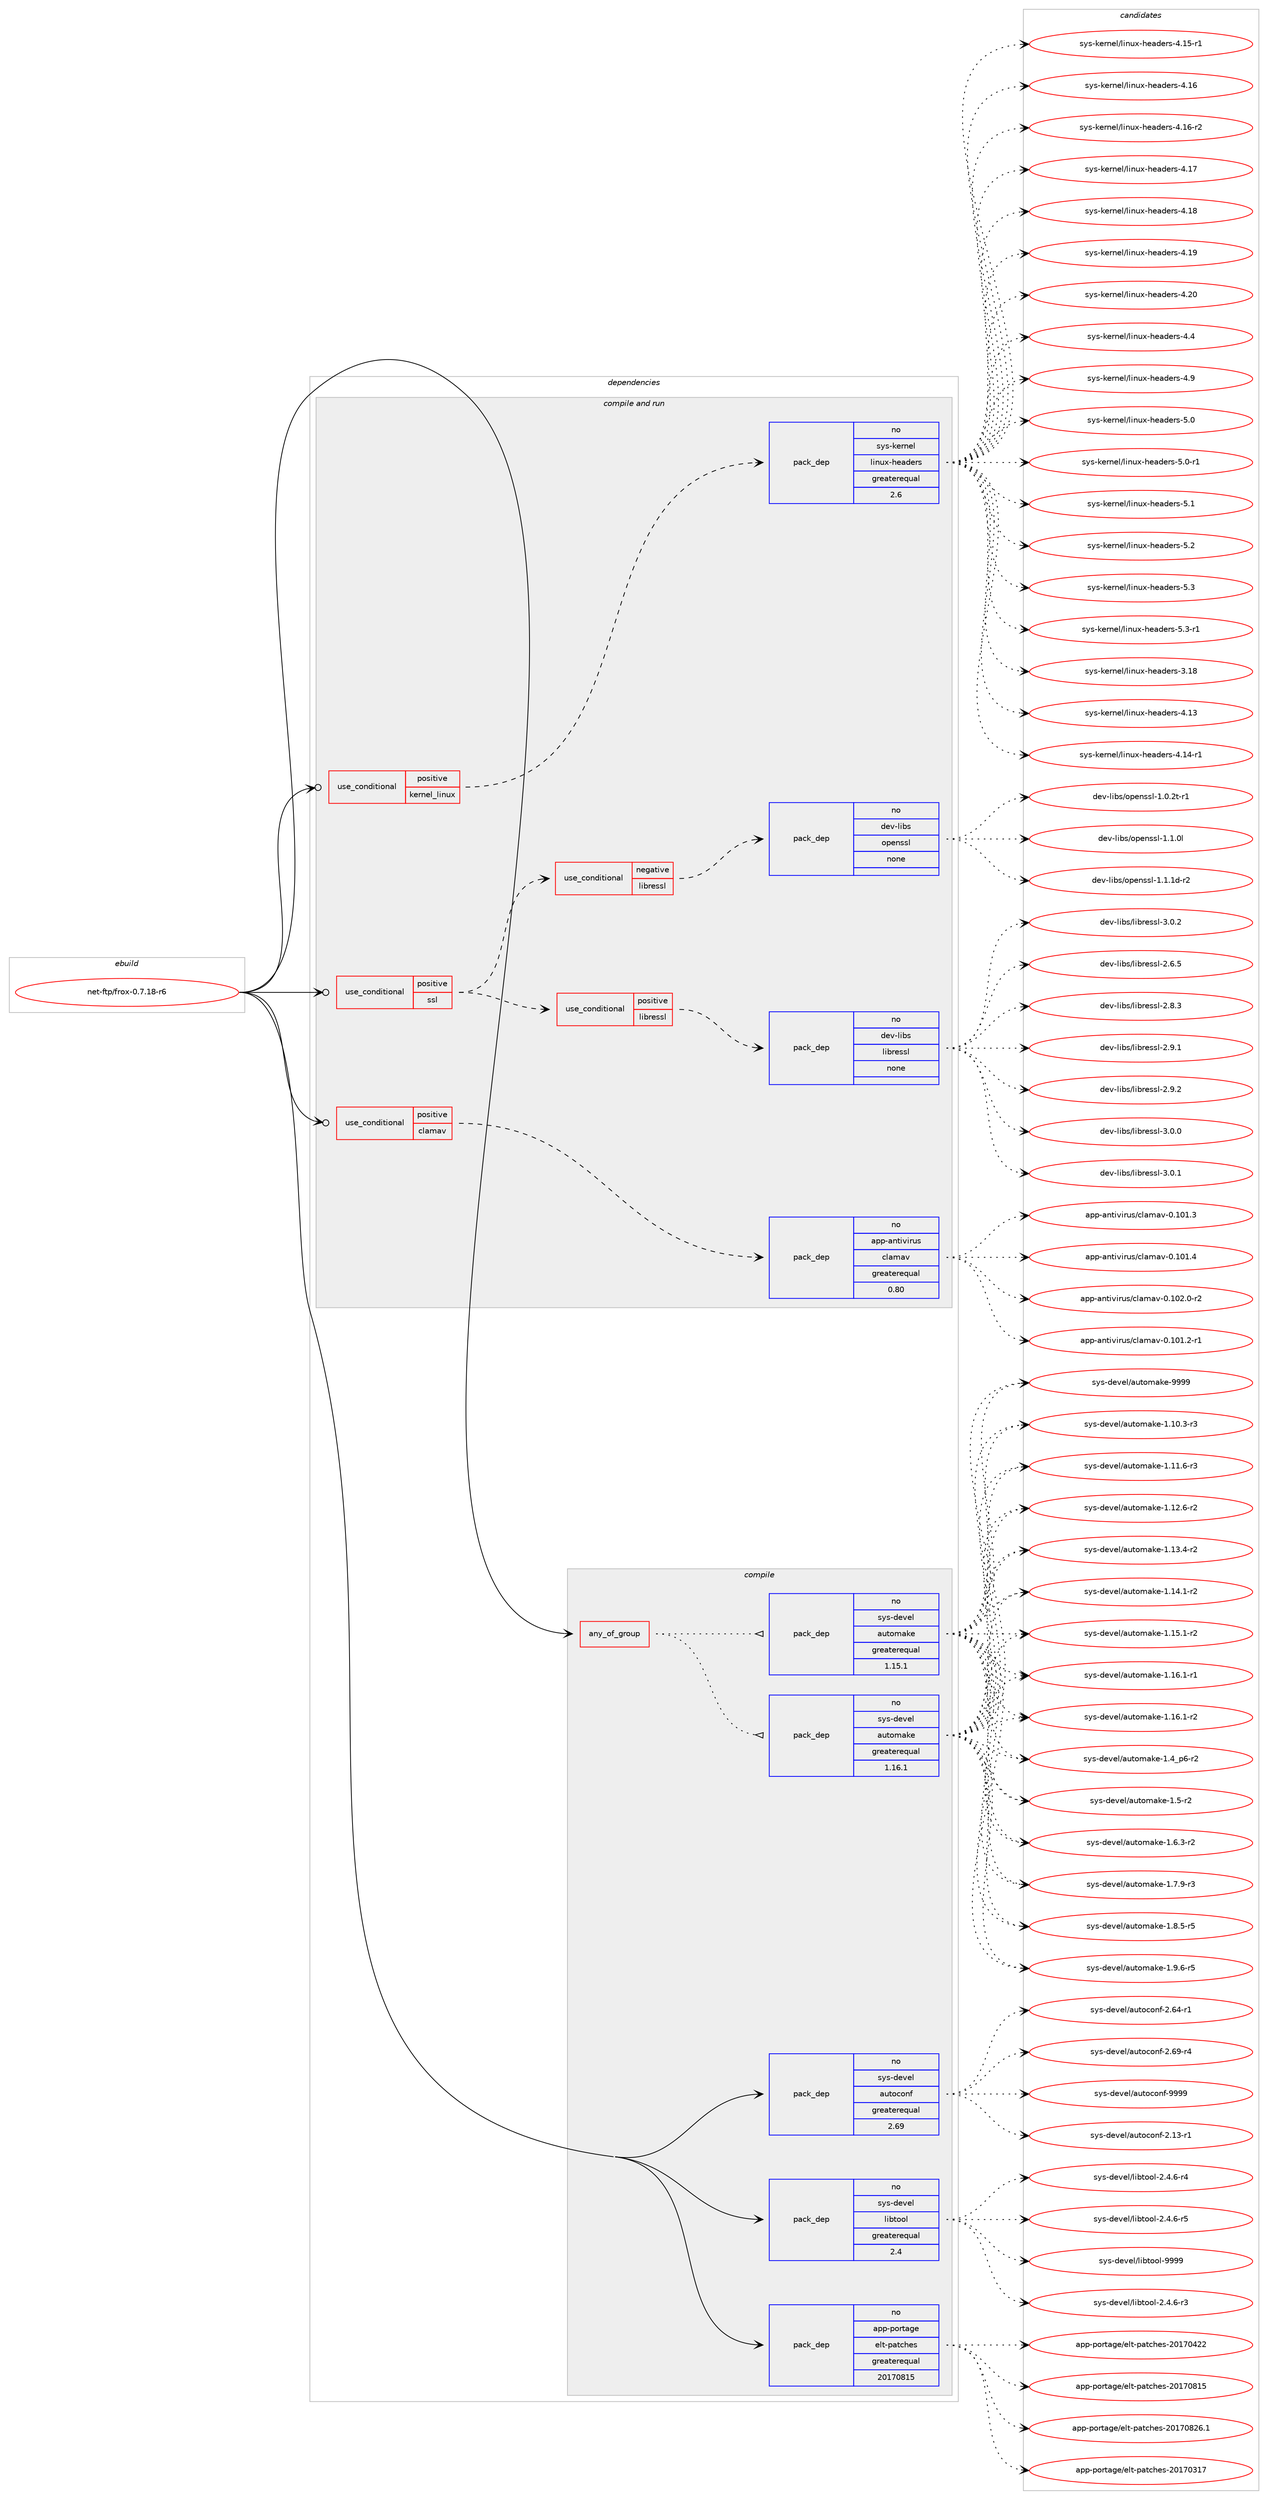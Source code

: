 digraph prolog {

# *************
# Graph options
# *************

newrank=true;
concentrate=true;
compound=true;
graph [rankdir=LR,fontname=Helvetica,fontsize=10,ranksep=1.5];#, ranksep=2.5, nodesep=0.2];
edge  [arrowhead=vee];
node  [fontname=Helvetica,fontsize=10];

# **********
# The ebuild
# **********

subgraph cluster_leftcol {
color=gray;
rank=same;
label=<<i>ebuild</i>>;
id [label="net-ftp/frox-0.7.18-r6", color=red, width=4, href="../net-ftp/frox-0.7.18-r6.svg"];
}

# ****************
# The dependencies
# ****************

subgraph cluster_midcol {
color=gray;
label=<<i>dependencies</i>>;
subgraph cluster_compile {
fillcolor="#eeeeee";
style=filled;
label=<<i>compile</i>>;
subgraph any13922 {
dependency821267 [label=<<TABLE BORDER="0" CELLBORDER="1" CELLSPACING="0" CELLPADDING="4"><TR><TD CELLPADDING="10">any_of_group</TD></TR></TABLE>>, shape=none, color=red];subgraph pack606830 {
dependency821268 [label=<<TABLE BORDER="0" CELLBORDER="1" CELLSPACING="0" CELLPADDING="4" WIDTH="220"><TR><TD ROWSPAN="6" CELLPADDING="30">pack_dep</TD></TR><TR><TD WIDTH="110">no</TD></TR><TR><TD>sys-devel</TD></TR><TR><TD>automake</TD></TR><TR><TD>greaterequal</TD></TR><TR><TD>1.16.1</TD></TR></TABLE>>, shape=none, color=blue];
}
dependency821267:e -> dependency821268:w [weight=20,style="dotted",arrowhead="oinv"];
subgraph pack606831 {
dependency821269 [label=<<TABLE BORDER="0" CELLBORDER="1" CELLSPACING="0" CELLPADDING="4" WIDTH="220"><TR><TD ROWSPAN="6" CELLPADDING="30">pack_dep</TD></TR><TR><TD WIDTH="110">no</TD></TR><TR><TD>sys-devel</TD></TR><TR><TD>automake</TD></TR><TR><TD>greaterequal</TD></TR><TR><TD>1.15.1</TD></TR></TABLE>>, shape=none, color=blue];
}
dependency821267:e -> dependency821269:w [weight=20,style="dotted",arrowhead="oinv"];
}
id:e -> dependency821267:w [weight=20,style="solid",arrowhead="vee"];
subgraph pack606832 {
dependency821270 [label=<<TABLE BORDER="0" CELLBORDER="1" CELLSPACING="0" CELLPADDING="4" WIDTH="220"><TR><TD ROWSPAN="6" CELLPADDING="30">pack_dep</TD></TR><TR><TD WIDTH="110">no</TD></TR><TR><TD>app-portage</TD></TR><TR><TD>elt-patches</TD></TR><TR><TD>greaterequal</TD></TR><TR><TD>20170815</TD></TR></TABLE>>, shape=none, color=blue];
}
id:e -> dependency821270:w [weight=20,style="solid",arrowhead="vee"];
subgraph pack606833 {
dependency821271 [label=<<TABLE BORDER="0" CELLBORDER="1" CELLSPACING="0" CELLPADDING="4" WIDTH="220"><TR><TD ROWSPAN="6" CELLPADDING="30">pack_dep</TD></TR><TR><TD WIDTH="110">no</TD></TR><TR><TD>sys-devel</TD></TR><TR><TD>autoconf</TD></TR><TR><TD>greaterequal</TD></TR><TR><TD>2.69</TD></TR></TABLE>>, shape=none, color=blue];
}
id:e -> dependency821271:w [weight=20,style="solid",arrowhead="vee"];
subgraph pack606834 {
dependency821272 [label=<<TABLE BORDER="0" CELLBORDER="1" CELLSPACING="0" CELLPADDING="4" WIDTH="220"><TR><TD ROWSPAN="6" CELLPADDING="30">pack_dep</TD></TR><TR><TD WIDTH="110">no</TD></TR><TR><TD>sys-devel</TD></TR><TR><TD>libtool</TD></TR><TR><TD>greaterequal</TD></TR><TR><TD>2.4</TD></TR></TABLE>>, shape=none, color=blue];
}
id:e -> dependency821272:w [weight=20,style="solid",arrowhead="vee"];
}
subgraph cluster_compileandrun {
fillcolor="#eeeeee";
style=filled;
label=<<i>compile and run</i>>;
subgraph cond200064 {
dependency821273 [label=<<TABLE BORDER="0" CELLBORDER="1" CELLSPACING="0" CELLPADDING="4"><TR><TD ROWSPAN="3" CELLPADDING="10">use_conditional</TD></TR><TR><TD>positive</TD></TR><TR><TD>clamav</TD></TR></TABLE>>, shape=none, color=red];
subgraph pack606835 {
dependency821274 [label=<<TABLE BORDER="0" CELLBORDER="1" CELLSPACING="0" CELLPADDING="4" WIDTH="220"><TR><TD ROWSPAN="6" CELLPADDING="30">pack_dep</TD></TR><TR><TD WIDTH="110">no</TD></TR><TR><TD>app-antivirus</TD></TR><TR><TD>clamav</TD></TR><TR><TD>greaterequal</TD></TR><TR><TD>0.80</TD></TR></TABLE>>, shape=none, color=blue];
}
dependency821273:e -> dependency821274:w [weight=20,style="dashed",arrowhead="vee"];
}
id:e -> dependency821273:w [weight=20,style="solid",arrowhead="odotvee"];
subgraph cond200065 {
dependency821275 [label=<<TABLE BORDER="0" CELLBORDER="1" CELLSPACING="0" CELLPADDING="4"><TR><TD ROWSPAN="3" CELLPADDING="10">use_conditional</TD></TR><TR><TD>positive</TD></TR><TR><TD>kernel_linux</TD></TR></TABLE>>, shape=none, color=red];
subgraph pack606836 {
dependency821276 [label=<<TABLE BORDER="0" CELLBORDER="1" CELLSPACING="0" CELLPADDING="4" WIDTH="220"><TR><TD ROWSPAN="6" CELLPADDING="30">pack_dep</TD></TR><TR><TD WIDTH="110">no</TD></TR><TR><TD>sys-kernel</TD></TR><TR><TD>linux-headers</TD></TR><TR><TD>greaterequal</TD></TR><TR><TD>2.6</TD></TR></TABLE>>, shape=none, color=blue];
}
dependency821275:e -> dependency821276:w [weight=20,style="dashed",arrowhead="vee"];
}
id:e -> dependency821275:w [weight=20,style="solid",arrowhead="odotvee"];
subgraph cond200066 {
dependency821277 [label=<<TABLE BORDER="0" CELLBORDER="1" CELLSPACING="0" CELLPADDING="4"><TR><TD ROWSPAN="3" CELLPADDING="10">use_conditional</TD></TR><TR><TD>positive</TD></TR><TR><TD>ssl</TD></TR></TABLE>>, shape=none, color=red];
subgraph cond200067 {
dependency821278 [label=<<TABLE BORDER="0" CELLBORDER="1" CELLSPACING="0" CELLPADDING="4"><TR><TD ROWSPAN="3" CELLPADDING="10">use_conditional</TD></TR><TR><TD>negative</TD></TR><TR><TD>libressl</TD></TR></TABLE>>, shape=none, color=red];
subgraph pack606837 {
dependency821279 [label=<<TABLE BORDER="0" CELLBORDER="1" CELLSPACING="0" CELLPADDING="4" WIDTH="220"><TR><TD ROWSPAN="6" CELLPADDING="30">pack_dep</TD></TR><TR><TD WIDTH="110">no</TD></TR><TR><TD>dev-libs</TD></TR><TR><TD>openssl</TD></TR><TR><TD>none</TD></TR><TR><TD></TD></TR></TABLE>>, shape=none, color=blue];
}
dependency821278:e -> dependency821279:w [weight=20,style="dashed",arrowhead="vee"];
}
dependency821277:e -> dependency821278:w [weight=20,style="dashed",arrowhead="vee"];
subgraph cond200068 {
dependency821280 [label=<<TABLE BORDER="0" CELLBORDER="1" CELLSPACING="0" CELLPADDING="4"><TR><TD ROWSPAN="3" CELLPADDING="10">use_conditional</TD></TR><TR><TD>positive</TD></TR><TR><TD>libressl</TD></TR></TABLE>>, shape=none, color=red];
subgraph pack606838 {
dependency821281 [label=<<TABLE BORDER="0" CELLBORDER="1" CELLSPACING="0" CELLPADDING="4" WIDTH="220"><TR><TD ROWSPAN="6" CELLPADDING="30">pack_dep</TD></TR><TR><TD WIDTH="110">no</TD></TR><TR><TD>dev-libs</TD></TR><TR><TD>libressl</TD></TR><TR><TD>none</TD></TR><TR><TD></TD></TR></TABLE>>, shape=none, color=blue];
}
dependency821280:e -> dependency821281:w [weight=20,style="dashed",arrowhead="vee"];
}
dependency821277:e -> dependency821280:w [weight=20,style="dashed",arrowhead="vee"];
}
id:e -> dependency821277:w [weight=20,style="solid",arrowhead="odotvee"];
}
subgraph cluster_run {
fillcolor="#eeeeee";
style=filled;
label=<<i>run</i>>;
}
}

# **************
# The candidates
# **************

subgraph cluster_choices {
rank=same;
color=gray;
label=<<i>candidates</i>>;

subgraph choice606830 {
color=black;
nodesep=1;
choice11512111545100101118101108479711711611110997107101454946494846514511451 [label="sys-devel/automake-1.10.3-r3", color=red, width=4,href="../sys-devel/automake-1.10.3-r3.svg"];
choice11512111545100101118101108479711711611110997107101454946494946544511451 [label="sys-devel/automake-1.11.6-r3", color=red, width=4,href="../sys-devel/automake-1.11.6-r3.svg"];
choice11512111545100101118101108479711711611110997107101454946495046544511450 [label="sys-devel/automake-1.12.6-r2", color=red, width=4,href="../sys-devel/automake-1.12.6-r2.svg"];
choice11512111545100101118101108479711711611110997107101454946495146524511450 [label="sys-devel/automake-1.13.4-r2", color=red, width=4,href="../sys-devel/automake-1.13.4-r2.svg"];
choice11512111545100101118101108479711711611110997107101454946495246494511450 [label="sys-devel/automake-1.14.1-r2", color=red, width=4,href="../sys-devel/automake-1.14.1-r2.svg"];
choice11512111545100101118101108479711711611110997107101454946495346494511450 [label="sys-devel/automake-1.15.1-r2", color=red, width=4,href="../sys-devel/automake-1.15.1-r2.svg"];
choice11512111545100101118101108479711711611110997107101454946495446494511449 [label="sys-devel/automake-1.16.1-r1", color=red, width=4,href="../sys-devel/automake-1.16.1-r1.svg"];
choice11512111545100101118101108479711711611110997107101454946495446494511450 [label="sys-devel/automake-1.16.1-r2", color=red, width=4,href="../sys-devel/automake-1.16.1-r2.svg"];
choice115121115451001011181011084797117116111109971071014549465295112544511450 [label="sys-devel/automake-1.4_p6-r2", color=red, width=4,href="../sys-devel/automake-1.4_p6-r2.svg"];
choice11512111545100101118101108479711711611110997107101454946534511450 [label="sys-devel/automake-1.5-r2", color=red, width=4,href="../sys-devel/automake-1.5-r2.svg"];
choice115121115451001011181011084797117116111109971071014549465446514511450 [label="sys-devel/automake-1.6.3-r2", color=red, width=4,href="../sys-devel/automake-1.6.3-r2.svg"];
choice115121115451001011181011084797117116111109971071014549465546574511451 [label="sys-devel/automake-1.7.9-r3", color=red, width=4,href="../sys-devel/automake-1.7.9-r3.svg"];
choice115121115451001011181011084797117116111109971071014549465646534511453 [label="sys-devel/automake-1.8.5-r5", color=red, width=4,href="../sys-devel/automake-1.8.5-r5.svg"];
choice115121115451001011181011084797117116111109971071014549465746544511453 [label="sys-devel/automake-1.9.6-r5", color=red, width=4,href="../sys-devel/automake-1.9.6-r5.svg"];
choice115121115451001011181011084797117116111109971071014557575757 [label="sys-devel/automake-9999", color=red, width=4,href="../sys-devel/automake-9999.svg"];
dependency821268:e -> choice11512111545100101118101108479711711611110997107101454946494846514511451:w [style=dotted,weight="100"];
dependency821268:e -> choice11512111545100101118101108479711711611110997107101454946494946544511451:w [style=dotted,weight="100"];
dependency821268:e -> choice11512111545100101118101108479711711611110997107101454946495046544511450:w [style=dotted,weight="100"];
dependency821268:e -> choice11512111545100101118101108479711711611110997107101454946495146524511450:w [style=dotted,weight="100"];
dependency821268:e -> choice11512111545100101118101108479711711611110997107101454946495246494511450:w [style=dotted,weight="100"];
dependency821268:e -> choice11512111545100101118101108479711711611110997107101454946495346494511450:w [style=dotted,weight="100"];
dependency821268:e -> choice11512111545100101118101108479711711611110997107101454946495446494511449:w [style=dotted,weight="100"];
dependency821268:e -> choice11512111545100101118101108479711711611110997107101454946495446494511450:w [style=dotted,weight="100"];
dependency821268:e -> choice115121115451001011181011084797117116111109971071014549465295112544511450:w [style=dotted,weight="100"];
dependency821268:e -> choice11512111545100101118101108479711711611110997107101454946534511450:w [style=dotted,weight="100"];
dependency821268:e -> choice115121115451001011181011084797117116111109971071014549465446514511450:w [style=dotted,weight="100"];
dependency821268:e -> choice115121115451001011181011084797117116111109971071014549465546574511451:w [style=dotted,weight="100"];
dependency821268:e -> choice115121115451001011181011084797117116111109971071014549465646534511453:w [style=dotted,weight="100"];
dependency821268:e -> choice115121115451001011181011084797117116111109971071014549465746544511453:w [style=dotted,weight="100"];
dependency821268:e -> choice115121115451001011181011084797117116111109971071014557575757:w [style=dotted,weight="100"];
}
subgraph choice606831 {
color=black;
nodesep=1;
choice11512111545100101118101108479711711611110997107101454946494846514511451 [label="sys-devel/automake-1.10.3-r3", color=red, width=4,href="../sys-devel/automake-1.10.3-r3.svg"];
choice11512111545100101118101108479711711611110997107101454946494946544511451 [label="sys-devel/automake-1.11.6-r3", color=red, width=4,href="../sys-devel/automake-1.11.6-r3.svg"];
choice11512111545100101118101108479711711611110997107101454946495046544511450 [label="sys-devel/automake-1.12.6-r2", color=red, width=4,href="../sys-devel/automake-1.12.6-r2.svg"];
choice11512111545100101118101108479711711611110997107101454946495146524511450 [label="sys-devel/automake-1.13.4-r2", color=red, width=4,href="../sys-devel/automake-1.13.4-r2.svg"];
choice11512111545100101118101108479711711611110997107101454946495246494511450 [label="sys-devel/automake-1.14.1-r2", color=red, width=4,href="../sys-devel/automake-1.14.1-r2.svg"];
choice11512111545100101118101108479711711611110997107101454946495346494511450 [label="sys-devel/automake-1.15.1-r2", color=red, width=4,href="../sys-devel/automake-1.15.1-r2.svg"];
choice11512111545100101118101108479711711611110997107101454946495446494511449 [label="sys-devel/automake-1.16.1-r1", color=red, width=4,href="../sys-devel/automake-1.16.1-r1.svg"];
choice11512111545100101118101108479711711611110997107101454946495446494511450 [label="sys-devel/automake-1.16.1-r2", color=red, width=4,href="../sys-devel/automake-1.16.1-r2.svg"];
choice115121115451001011181011084797117116111109971071014549465295112544511450 [label="sys-devel/automake-1.4_p6-r2", color=red, width=4,href="../sys-devel/automake-1.4_p6-r2.svg"];
choice11512111545100101118101108479711711611110997107101454946534511450 [label="sys-devel/automake-1.5-r2", color=red, width=4,href="../sys-devel/automake-1.5-r2.svg"];
choice115121115451001011181011084797117116111109971071014549465446514511450 [label="sys-devel/automake-1.6.3-r2", color=red, width=4,href="../sys-devel/automake-1.6.3-r2.svg"];
choice115121115451001011181011084797117116111109971071014549465546574511451 [label="sys-devel/automake-1.7.9-r3", color=red, width=4,href="../sys-devel/automake-1.7.9-r3.svg"];
choice115121115451001011181011084797117116111109971071014549465646534511453 [label="sys-devel/automake-1.8.5-r5", color=red, width=4,href="../sys-devel/automake-1.8.5-r5.svg"];
choice115121115451001011181011084797117116111109971071014549465746544511453 [label="sys-devel/automake-1.9.6-r5", color=red, width=4,href="../sys-devel/automake-1.9.6-r5.svg"];
choice115121115451001011181011084797117116111109971071014557575757 [label="sys-devel/automake-9999", color=red, width=4,href="../sys-devel/automake-9999.svg"];
dependency821269:e -> choice11512111545100101118101108479711711611110997107101454946494846514511451:w [style=dotted,weight="100"];
dependency821269:e -> choice11512111545100101118101108479711711611110997107101454946494946544511451:w [style=dotted,weight="100"];
dependency821269:e -> choice11512111545100101118101108479711711611110997107101454946495046544511450:w [style=dotted,weight="100"];
dependency821269:e -> choice11512111545100101118101108479711711611110997107101454946495146524511450:w [style=dotted,weight="100"];
dependency821269:e -> choice11512111545100101118101108479711711611110997107101454946495246494511450:w [style=dotted,weight="100"];
dependency821269:e -> choice11512111545100101118101108479711711611110997107101454946495346494511450:w [style=dotted,weight="100"];
dependency821269:e -> choice11512111545100101118101108479711711611110997107101454946495446494511449:w [style=dotted,weight="100"];
dependency821269:e -> choice11512111545100101118101108479711711611110997107101454946495446494511450:w [style=dotted,weight="100"];
dependency821269:e -> choice115121115451001011181011084797117116111109971071014549465295112544511450:w [style=dotted,weight="100"];
dependency821269:e -> choice11512111545100101118101108479711711611110997107101454946534511450:w [style=dotted,weight="100"];
dependency821269:e -> choice115121115451001011181011084797117116111109971071014549465446514511450:w [style=dotted,weight="100"];
dependency821269:e -> choice115121115451001011181011084797117116111109971071014549465546574511451:w [style=dotted,weight="100"];
dependency821269:e -> choice115121115451001011181011084797117116111109971071014549465646534511453:w [style=dotted,weight="100"];
dependency821269:e -> choice115121115451001011181011084797117116111109971071014549465746544511453:w [style=dotted,weight="100"];
dependency821269:e -> choice115121115451001011181011084797117116111109971071014557575757:w [style=dotted,weight="100"];
}
subgraph choice606832 {
color=black;
nodesep=1;
choice97112112451121111141169710310147101108116451129711699104101115455048495548514955 [label="app-portage/elt-patches-20170317", color=red, width=4,href="../app-portage/elt-patches-20170317.svg"];
choice97112112451121111141169710310147101108116451129711699104101115455048495548525050 [label="app-portage/elt-patches-20170422", color=red, width=4,href="../app-portage/elt-patches-20170422.svg"];
choice97112112451121111141169710310147101108116451129711699104101115455048495548564953 [label="app-portage/elt-patches-20170815", color=red, width=4,href="../app-portage/elt-patches-20170815.svg"];
choice971121124511211111411697103101471011081164511297116991041011154550484955485650544649 [label="app-portage/elt-patches-20170826.1", color=red, width=4,href="../app-portage/elt-patches-20170826.1.svg"];
dependency821270:e -> choice97112112451121111141169710310147101108116451129711699104101115455048495548514955:w [style=dotted,weight="100"];
dependency821270:e -> choice97112112451121111141169710310147101108116451129711699104101115455048495548525050:w [style=dotted,weight="100"];
dependency821270:e -> choice97112112451121111141169710310147101108116451129711699104101115455048495548564953:w [style=dotted,weight="100"];
dependency821270:e -> choice971121124511211111411697103101471011081164511297116991041011154550484955485650544649:w [style=dotted,weight="100"];
}
subgraph choice606833 {
color=black;
nodesep=1;
choice1151211154510010111810110847971171161119911111010245504649514511449 [label="sys-devel/autoconf-2.13-r1", color=red, width=4,href="../sys-devel/autoconf-2.13-r1.svg"];
choice1151211154510010111810110847971171161119911111010245504654524511449 [label="sys-devel/autoconf-2.64-r1", color=red, width=4,href="../sys-devel/autoconf-2.64-r1.svg"];
choice1151211154510010111810110847971171161119911111010245504654574511452 [label="sys-devel/autoconf-2.69-r4", color=red, width=4,href="../sys-devel/autoconf-2.69-r4.svg"];
choice115121115451001011181011084797117116111991111101024557575757 [label="sys-devel/autoconf-9999", color=red, width=4,href="../sys-devel/autoconf-9999.svg"];
dependency821271:e -> choice1151211154510010111810110847971171161119911111010245504649514511449:w [style=dotted,weight="100"];
dependency821271:e -> choice1151211154510010111810110847971171161119911111010245504654524511449:w [style=dotted,weight="100"];
dependency821271:e -> choice1151211154510010111810110847971171161119911111010245504654574511452:w [style=dotted,weight="100"];
dependency821271:e -> choice115121115451001011181011084797117116111991111101024557575757:w [style=dotted,weight="100"];
}
subgraph choice606834 {
color=black;
nodesep=1;
choice1151211154510010111810110847108105981161111111084550465246544511451 [label="sys-devel/libtool-2.4.6-r3", color=red, width=4,href="../sys-devel/libtool-2.4.6-r3.svg"];
choice1151211154510010111810110847108105981161111111084550465246544511452 [label="sys-devel/libtool-2.4.6-r4", color=red, width=4,href="../sys-devel/libtool-2.4.6-r4.svg"];
choice1151211154510010111810110847108105981161111111084550465246544511453 [label="sys-devel/libtool-2.4.6-r5", color=red, width=4,href="../sys-devel/libtool-2.4.6-r5.svg"];
choice1151211154510010111810110847108105981161111111084557575757 [label="sys-devel/libtool-9999", color=red, width=4,href="../sys-devel/libtool-9999.svg"];
dependency821272:e -> choice1151211154510010111810110847108105981161111111084550465246544511451:w [style=dotted,weight="100"];
dependency821272:e -> choice1151211154510010111810110847108105981161111111084550465246544511452:w [style=dotted,weight="100"];
dependency821272:e -> choice1151211154510010111810110847108105981161111111084550465246544511453:w [style=dotted,weight="100"];
dependency821272:e -> choice1151211154510010111810110847108105981161111111084557575757:w [style=dotted,weight="100"];
}
subgraph choice606835 {
color=black;
nodesep=1;
choice9711211245971101161051181051141171154799108971099711845484649484946504511449 [label="app-antivirus/clamav-0.101.2-r1", color=red, width=4,href="../app-antivirus/clamav-0.101.2-r1.svg"];
choice971121124597110116105118105114117115479910897109971184548464948494651 [label="app-antivirus/clamav-0.101.3", color=red, width=4,href="../app-antivirus/clamav-0.101.3.svg"];
choice971121124597110116105118105114117115479910897109971184548464948494652 [label="app-antivirus/clamav-0.101.4", color=red, width=4,href="../app-antivirus/clamav-0.101.4.svg"];
choice9711211245971101161051181051141171154799108971099711845484649485046484511450 [label="app-antivirus/clamav-0.102.0-r2", color=red, width=4,href="../app-antivirus/clamav-0.102.0-r2.svg"];
dependency821274:e -> choice9711211245971101161051181051141171154799108971099711845484649484946504511449:w [style=dotted,weight="100"];
dependency821274:e -> choice971121124597110116105118105114117115479910897109971184548464948494651:w [style=dotted,weight="100"];
dependency821274:e -> choice971121124597110116105118105114117115479910897109971184548464948494652:w [style=dotted,weight="100"];
dependency821274:e -> choice9711211245971101161051181051141171154799108971099711845484649485046484511450:w [style=dotted,weight="100"];
}
subgraph choice606836 {
color=black;
nodesep=1;
choice115121115451071011141101011084710810511011712045104101971001011141154551464956 [label="sys-kernel/linux-headers-3.18", color=red, width=4,href="../sys-kernel/linux-headers-3.18.svg"];
choice115121115451071011141101011084710810511011712045104101971001011141154552464951 [label="sys-kernel/linux-headers-4.13", color=red, width=4,href="../sys-kernel/linux-headers-4.13.svg"];
choice1151211154510710111411010110847108105110117120451041019710010111411545524649524511449 [label="sys-kernel/linux-headers-4.14-r1", color=red, width=4,href="../sys-kernel/linux-headers-4.14-r1.svg"];
choice1151211154510710111411010110847108105110117120451041019710010111411545524649534511449 [label="sys-kernel/linux-headers-4.15-r1", color=red, width=4,href="../sys-kernel/linux-headers-4.15-r1.svg"];
choice115121115451071011141101011084710810511011712045104101971001011141154552464954 [label="sys-kernel/linux-headers-4.16", color=red, width=4,href="../sys-kernel/linux-headers-4.16.svg"];
choice1151211154510710111411010110847108105110117120451041019710010111411545524649544511450 [label="sys-kernel/linux-headers-4.16-r2", color=red, width=4,href="../sys-kernel/linux-headers-4.16-r2.svg"];
choice115121115451071011141101011084710810511011712045104101971001011141154552464955 [label="sys-kernel/linux-headers-4.17", color=red, width=4,href="../sys-kernel/linux-headers-4.17.svg"];
choice115121115451071011141101011084710810511011712045104101971001011141154552464956 [label="sys-kernel/linux-headers-4.18", color=red, width=4,href="../sys-kernel/linux-headers-4.18.svg"];
choice115121115451071011141101011084710810511011712045104101971001011141154552464957 [label="sys-kernel/linux-headers-4.19", color=red, width=4,href="../sys-kernel/linux-headers-4.19.svg"];
choice115121115451071011141101011084710810511011712045104101971001011141154552465048 [label="sys-kernel/linux-headers-4.20", color=red, width=4,href="../sys-kernel/linux-headers-4.20.svg"];
choice1151211154510710111411010110847108105110117120451041019710010111411545524652 [label="sys-kernel/linux-headers-4.4", color=red, width=4,href="../sys-kernel/linux-headers-4.4.svg"];
choice1151211154510710111411010110847108105110117120451041019710010111411545524657 [label="sys-kernel/linux-headers-4.9", color=red, width=4,href="../sys-kernel/linux-headers-4.9.svg"];
choice1151211154510710111411010110847108105110117120451041019710010111411545534648 [label="sys-kernel/linux-headers-5.0", color=red, width=4,href="../sys-kernel/linux-headers-5.0.svg"];
choice11512111545107101114110101108471081051101171204510410197100101114115455346484511449 [label="sys-kernel/linux-headers-5.0-r1", color=red, width=4,href="../sys-kernel/linux-headers-5.0-r1.svg"];
choice1151211154510710111411010110847108105110117120451041019710010111411545534649 [label="sys-kernel/linux-headers-5.1", color=red, width=4,href="../sys-kernel/linux-headers-5.1.svg"];
choice1151211154510710111411010110847108105110117120451041019710010111411545534650 [label="sys-kernel/linux-headers-5.2", color=red, width=4,href="../sys-kernel/linux-headers-5.2.svg"];
choice1151211154510710111411010110847108105110117120451041019710010111411545534651 [label="sys-kernel/linux-headers-5.3", color=red, width=4,href="../sys-kernel/linux-headers-5.3.svg"];
choice11512111545107101114110101108471081051101171204510410197100101114115455346514511449 [label="sys-kernel/linux-headers-5.3-r1", color=red, width=4,href="../sys-kernel/linux-headers-5.3-r1.svg"];
dependency821276:e -> choice115121115451071011141101011084710810511011712045104101971001011141154551464956:w [style=dotted,weight="100"];
dependency821276:e -> choice115121115451071011141101011084710810511011712045104101971001011141154552464951:w [style=dotted,weight="100"];
dependency821276:e -> choice1151211154510710111411010110847108105110117120451041019710010111411545524649524511449:w [style=dotted,weight="100"];
dependency821276:e -> choice1151211154510710111411010110847108105110117120451041019710010111411545524649534511449:w [style=dotted,weight="100"];
dependency821276:e -> choice115121115451071011141101011084710810511011712045104101971001011141154552464954:w [style=dotted,weight="100"];
dependency821276:e -> choice1151211154510710111411010110847108105110117120451041019710010111411545524649544511450:w [style=dotted,weight="100"];
dependency821276:e -> choice115121115451071011141101011084710810511011712045104101971001011141154552464955:w [style=dotted,weight="100"];
dependency821276:e -> choice115121115451071011141101011084710810511011712045104101971001011141154552464956:w [style=dotted,weight="100"];
dependency821276:e -> choice115121115451071011141101011084710810511011712045104101971001011141154552464957:w [style=dotted,weight="100"];
dependency821276:e -> choice115121115451071011141101011084710810511011712045104101971001011141154552465048:w [style=dotted,weight="100"];
dependency821276:e -> choice1151211154510710111411010110847108105110117120451041019710010111411545524652:w [style=dotted,weight="100"];
dependency821276:e -> choice1151211154510710111411010110847108105110117120451041019710010111411545524657:w [style=dotted,weight="100"];
dependency821276:e -> choice1151211154510710111411010110847108105110117120451041019710010111411545534648:w [style=dotted,weight="100"];
dependency821276:e -> choice11512111545107101114110101108471081051101171204510410197100101114115455346484511449:w [style=dotted,weight="100"];
dependency821276:e -> choice1151211154510710111411010110847108105110117120451041019710010111411545534649:w [style=dotted,weight="100"];
dependency821276:e -> choice1151211154510710111411010110847108105110117120451041019710010111411545534650:w [style=dotted,weight="100"];
dependency821276:e -> choice1151211154510710111411010110847108105110117120451041019710010111411545534651:w [style=dotted,weight="100"];
dependency821276:e -> choice11512111545107101114110101108471081051101171204510410197100101114115455346514511449:w [style=dotted,weight="100"];
}
subgraph choice606837 {
color=black;
nodesep=1;
choice1001011184510810598115471111121011101151151084549464846501164511449 [label="dev-libs/openssl-1.0.2t-r1", color=red, width=4,href="../dev-libs/openssl-1.0.2t-r1.svg"];
choice100101118451081059811547111112101110115115108454946494648108 [label="dev-libs/openssl-1.1.0l", color=red, width=4,href="../dev-libs/openssl-1.1.0l.svg"];
choice1001011184510810598115471111121011101151151084549464946491004511450 [label="dev-libs/openssl-1.1.1d-r2", color=red, width=4,href="../dev-libs/openssl-1.1.1d-r2.svg"];
dependency821279:e -> choice1001011184510810598115471111121011101151151084549464846501164511449:w [style=dotted,weight="100"];
dependency821279:e -> choice100101118451081059811547111112101110115115108454946494648108:w [style=dotted,weight="100"];
dependency821279:e -> choice1001011184510810598115471111121011101151151084549464946491004511450:w [style=dotted,weight="100"];
}
subgraph choice606838 {
color=black;
nodesep=1;
choice10010111845108105981154710810598114101115115108455046544653 [label="dev-libs/libressl-2.6.5", color=red, width=4,href="../dev-libs/libressl-2.6.5.svg"];
choice10010111845108105981154710810598114101115115108455046564651 [label="dev-libs/libressl-2.8.3", color=red, width=4,href="../dev-libs/libressl-2.8.3.svg"];
choice10010111845108105981154710810598114101115115108455046574649 [label="dev-libs/libressl-2.9.1", color=red, width=4,href="../dev-libs/libressl-2.9.1.svg"];
choice10010111845108105981154710810598114101115115108455046574650 [label="dev-libs/libressl-2.9.2", color=red, width=4,href="../dev-libs/libressl-2.9.2.svg"];
choice10010111845108105981154710810598114101115115108455146484648 [label="dev-libs/libressl-3.0.0", color=red, width=4,href="../dev-libs/libressl-3.0.0.svg"];
choice10010111845108105981154710810598114101115115108455146484649 [label="dev-libs/libressl-3.0.1", color=red, width=4,href="../dev-libs/libressl-3.0.1.svg"];
choice10010111845108105981154710810598114101115115108455146484650 [label="dev-libs/libressl-3.0.2", color=red, width=4,href="../dev-libs/libressl-3.0.2.svg"];
dependency821281:e -> choice10010111845108105981154710810598114101115115108455046544653:w [style=dotted,weight="100"];
dependency821281:e -> choice10010111845108105981154710810598114101115115108455046564651:w [style=dotted,weight="100"];
dependency821281:e -> choice10010111845108105981154710810598114101115115108455046574649:w [style=dotted,weight="100"];
dependency821281:e -> choice10010111845108105981154710810598114101115115108455046574650:w [style=dotted,weight="100"];
dependency821281:e -> choice10010111845108105981154710810598114101115115108455146484648:w [style=dotted,weight="100"];
dependency821281:e -> choice10010111845108105981154710810598114101115115108455146484649:w [style=dotted,weight="100"];
dependency821281:e -> choice10010111845108105981154710810598114101115115108455146484650:w [style=dotted,weight="100"];
}
}

}
